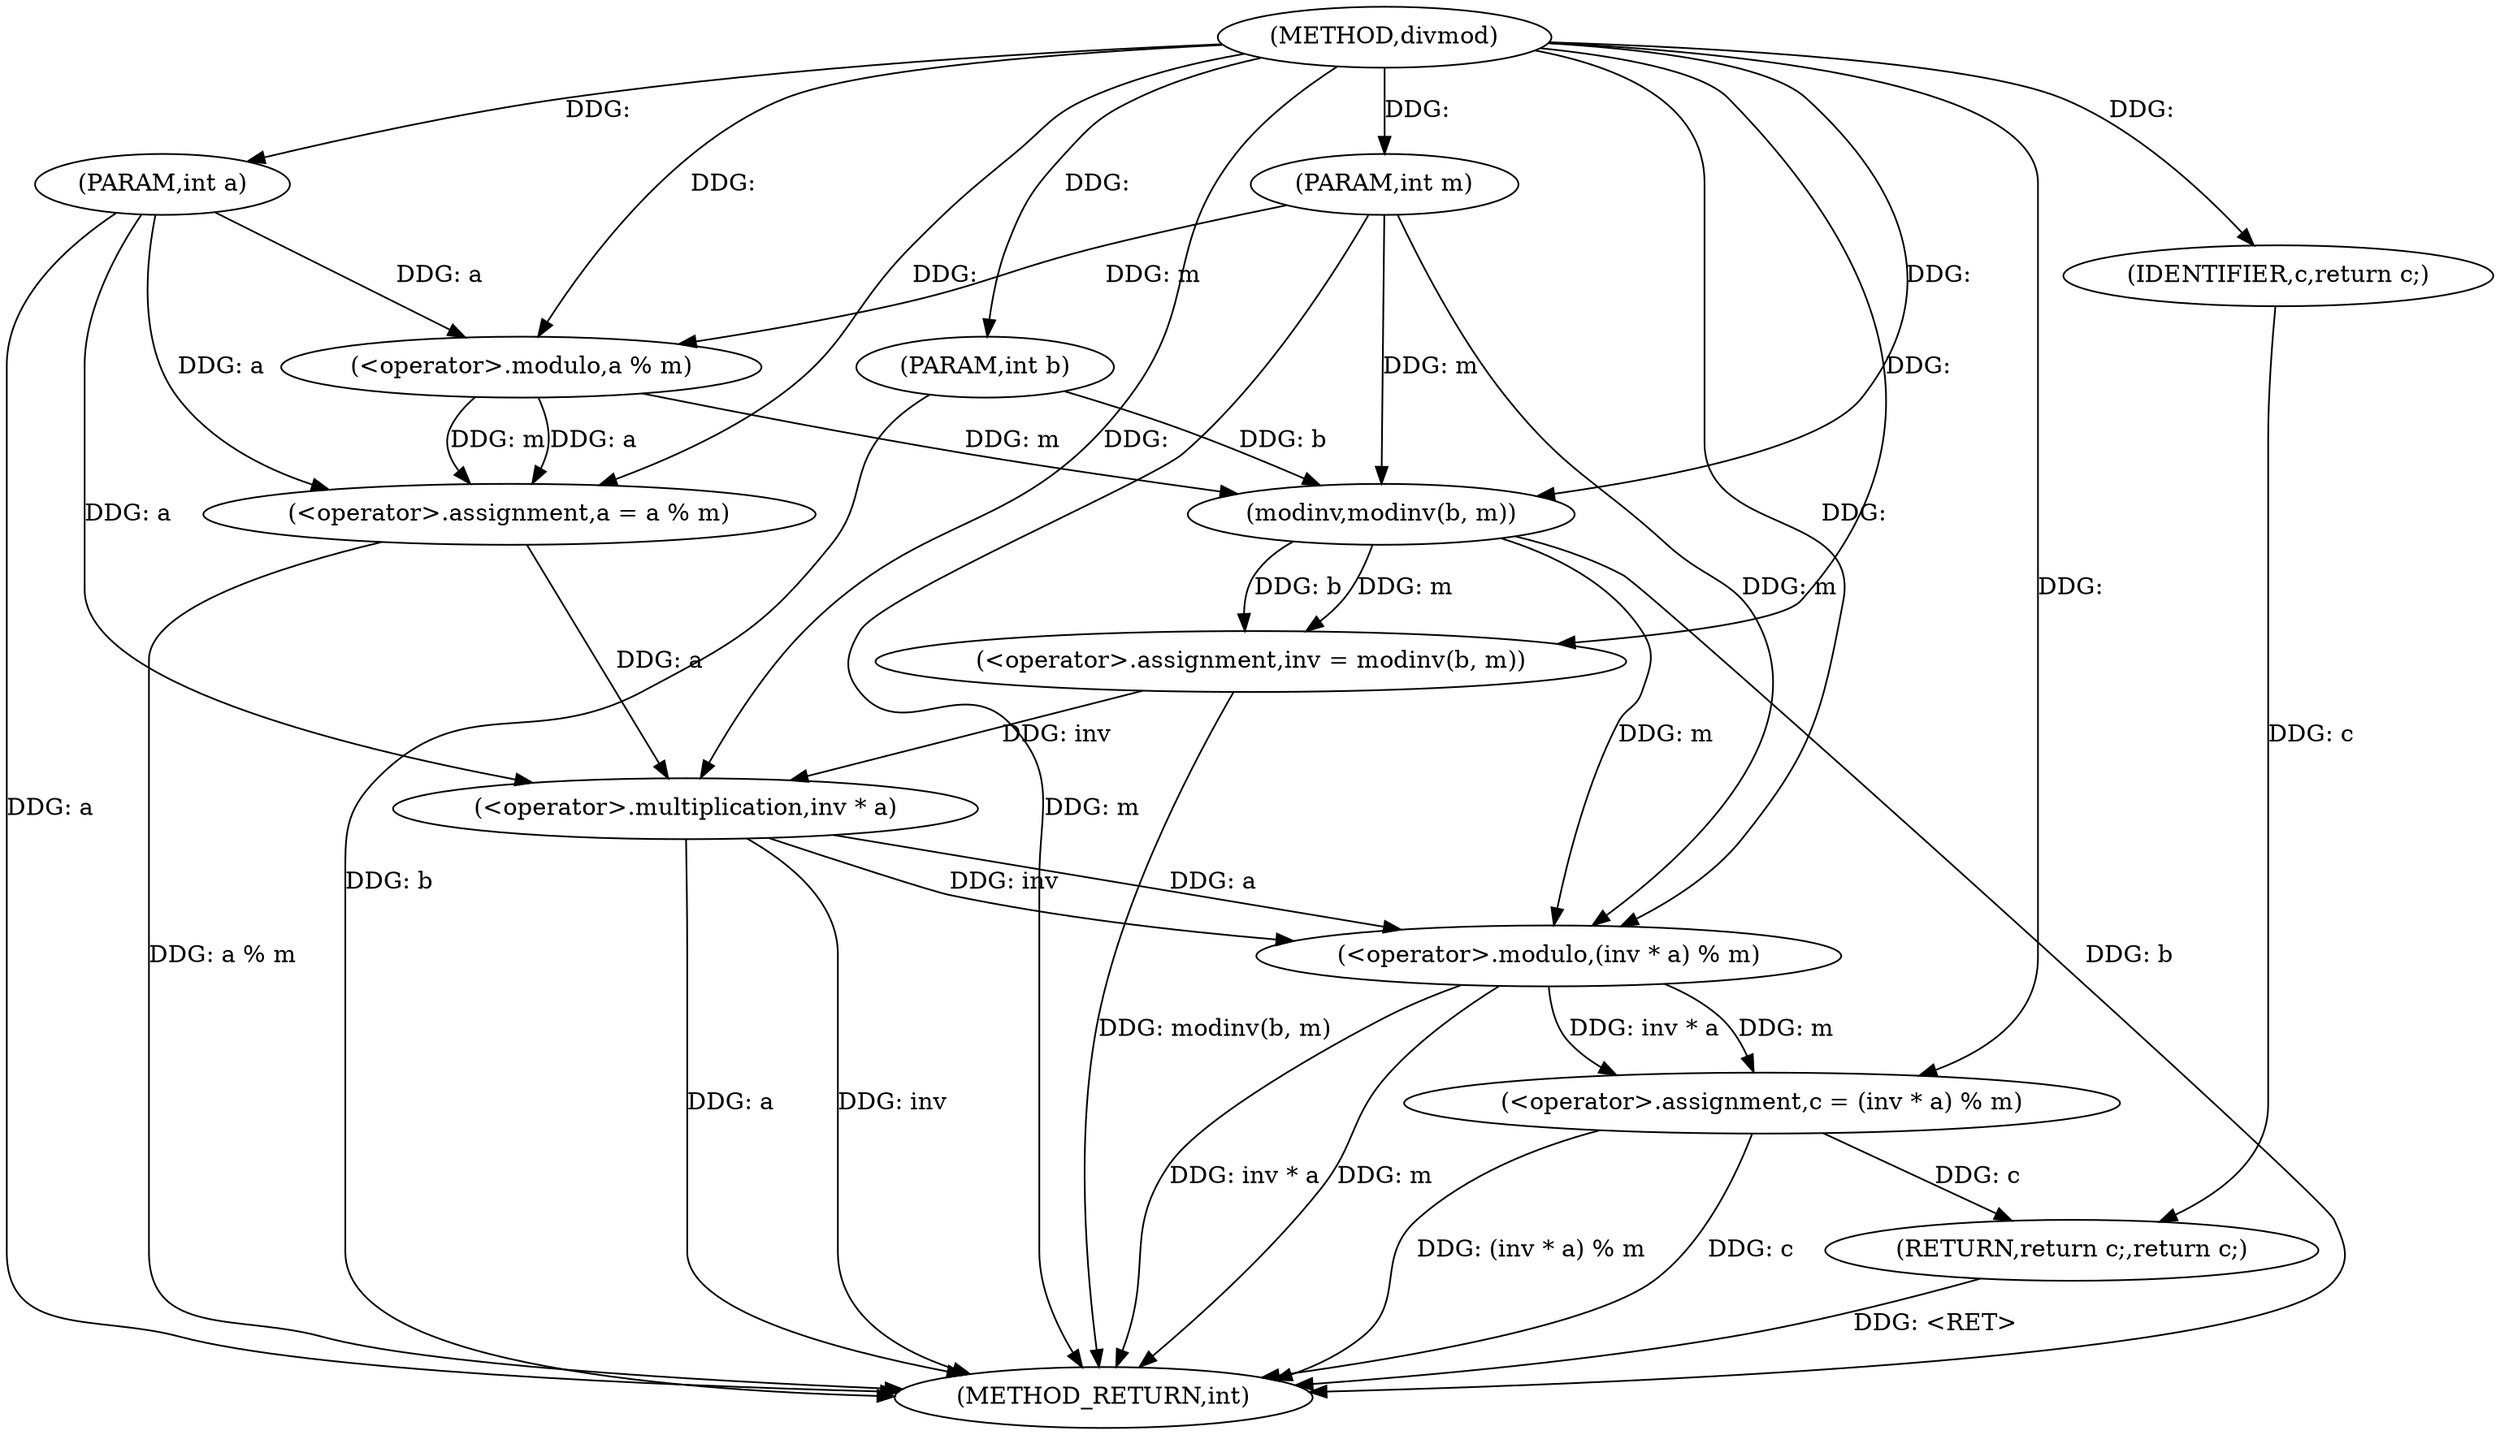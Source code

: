 digraph "divmod" {  
"1000269" [label = "(METHOD,divmod)" ]
"1000295" [label = "(METHOD_RETURN,int)" ]
"1000270" [label = "(PARAM,int a)" ]
"1000271" [label = "(PARAM,int b)" ]
"1000272" [label = "(PARAM,int m)" ]
"1000274" [label = "(<operator>.assignment,a = a % m)" ]
"1000280" [label = "(<operator>.assignment,inv = modinv(b, m))" ]
"1000286" [label = "(<operator>.assignment,c = (inv * a) % m)" ]
"1000293" [label = "(RETURN,return c;,return c;)" ]
"1000294" [label = "(IDENTIFIER,c,return c;)" ]
"1000276" [label = "(<operator>.modulo,a % m)" ]
"1000282" [label = "(modinv,modinv(b, m))" ]
"1000288" [label = "(<operator>.modulo,(inv * a) % m)" ]
"1000289" [label = "(<operator>.multiplication,inv * a)" ]
  "1000293" -> "1000295"  [ label = "DDG: <RET>"] 
  "1000270" -> "1000295"  [ label = "DDG: a"] 
  "1000271" -> "1000295"  [ label = "DDG: b"] 
  "1000272" -> "1000295"  [ label = "DDG: m"] 
  "1000274" -> "1000295"  [ label = "DDG: a % m"] 
  "1000282" -> "1000295"  [ label = "DDG: b"] 
  "1000280" -> "1000295"  [ label = "DDG: modinv(b, m)"] 
  "1000286" -> "1000295"  [ label = "DDG: c"] 
  "1000289" -> "1000295"  [ label = "DDG: inv"] 
  "1000289" -> "1000295"  [ label = "DDG: a"] 
  "1000288" -> "1000295"  [ label = "DDG: inv * a"] 
  "1000288" -> "1000295"  [ label = "DDG: m"] 
  "1000286" -> "1000295"  [ label = "DDG: (inv * a) % m"] 
  "1000269" -> "1000270"  [ label = "DDG: "] 
  "1000269" -> "1000271"  [ label = "DDG: "] 
  "1000269" -> "1000272"  [ label = "DDG: "] 
  "1000276" -> "1000274"  [ label = "DDG: m"] 
  "1000276" -> "1000274"  [ label = "DDG: a"] 
  "1000282" -> "1000280"  [ label = "DDG: b"] 
  "1000282" -> "1000280"  [ label = "DDG: m"] 
  "1000288" -> "1000286"  [ label = "DDG: inv * a"] 
  "1000288" -> "1000286"  [ label = "DDG: m"] 
  "1000294" -> "1000293"  [ label = "DDG: c"] 
  "1000286" -> "1000293"  [ label = "DDG: c"] 
  "1000270" -> "1000274"  [ label = "DDG: a"] 
  "1000269" -> "1000274"  [ label = "DDG: "] 
  "1000269" -> "1000280"  [ label = "DDG: "] 
  "1000269" -> "1000286"  [ label = "DDG: "] 
  "1000269" -> "1000294"  [ label = "DDG: "] 
  "1000270" -> "1000276"  [ label = "DDG: a"] 
  "1000269" -> "1000276"  [ label = "DDG: "] 
  "1000272" -> "1000276"  [ label = "DDG: m"] 
  "1000271" -> "1000282"  [ label = "DDG: b"] 
  "1000269" -> "1000282"  [ label = "DDG: "] 
  "1000276" -> "1000282"  [ label = "DDG: m"] 
  "1000272" -> "1000282"  [ label = "DDG: m"] 
  "1000289" -> "1000288"  [ label = "DDG: a"] 
  "1000289" -> "1000288"  [ label = "DDG: inv"] 
  "1000282" -> "1000288"  [ label = "DDG: m"] 
  "1000272" -> "1000288"  [ label = "DDG: m"] 
  "1000269" -> "1000288"  [ label = "DDG: "] 
  "1000280" -> "1000289"  [ label = "DDG: inv"] 
  "1000269" -> "1000289"  [ label = "DDG: "] 
  "1000274" -> "1000289"  [ label = "DDG: a"] 
  "1000270" -> "1000289"  [ label = "DDG: a"] 
}
